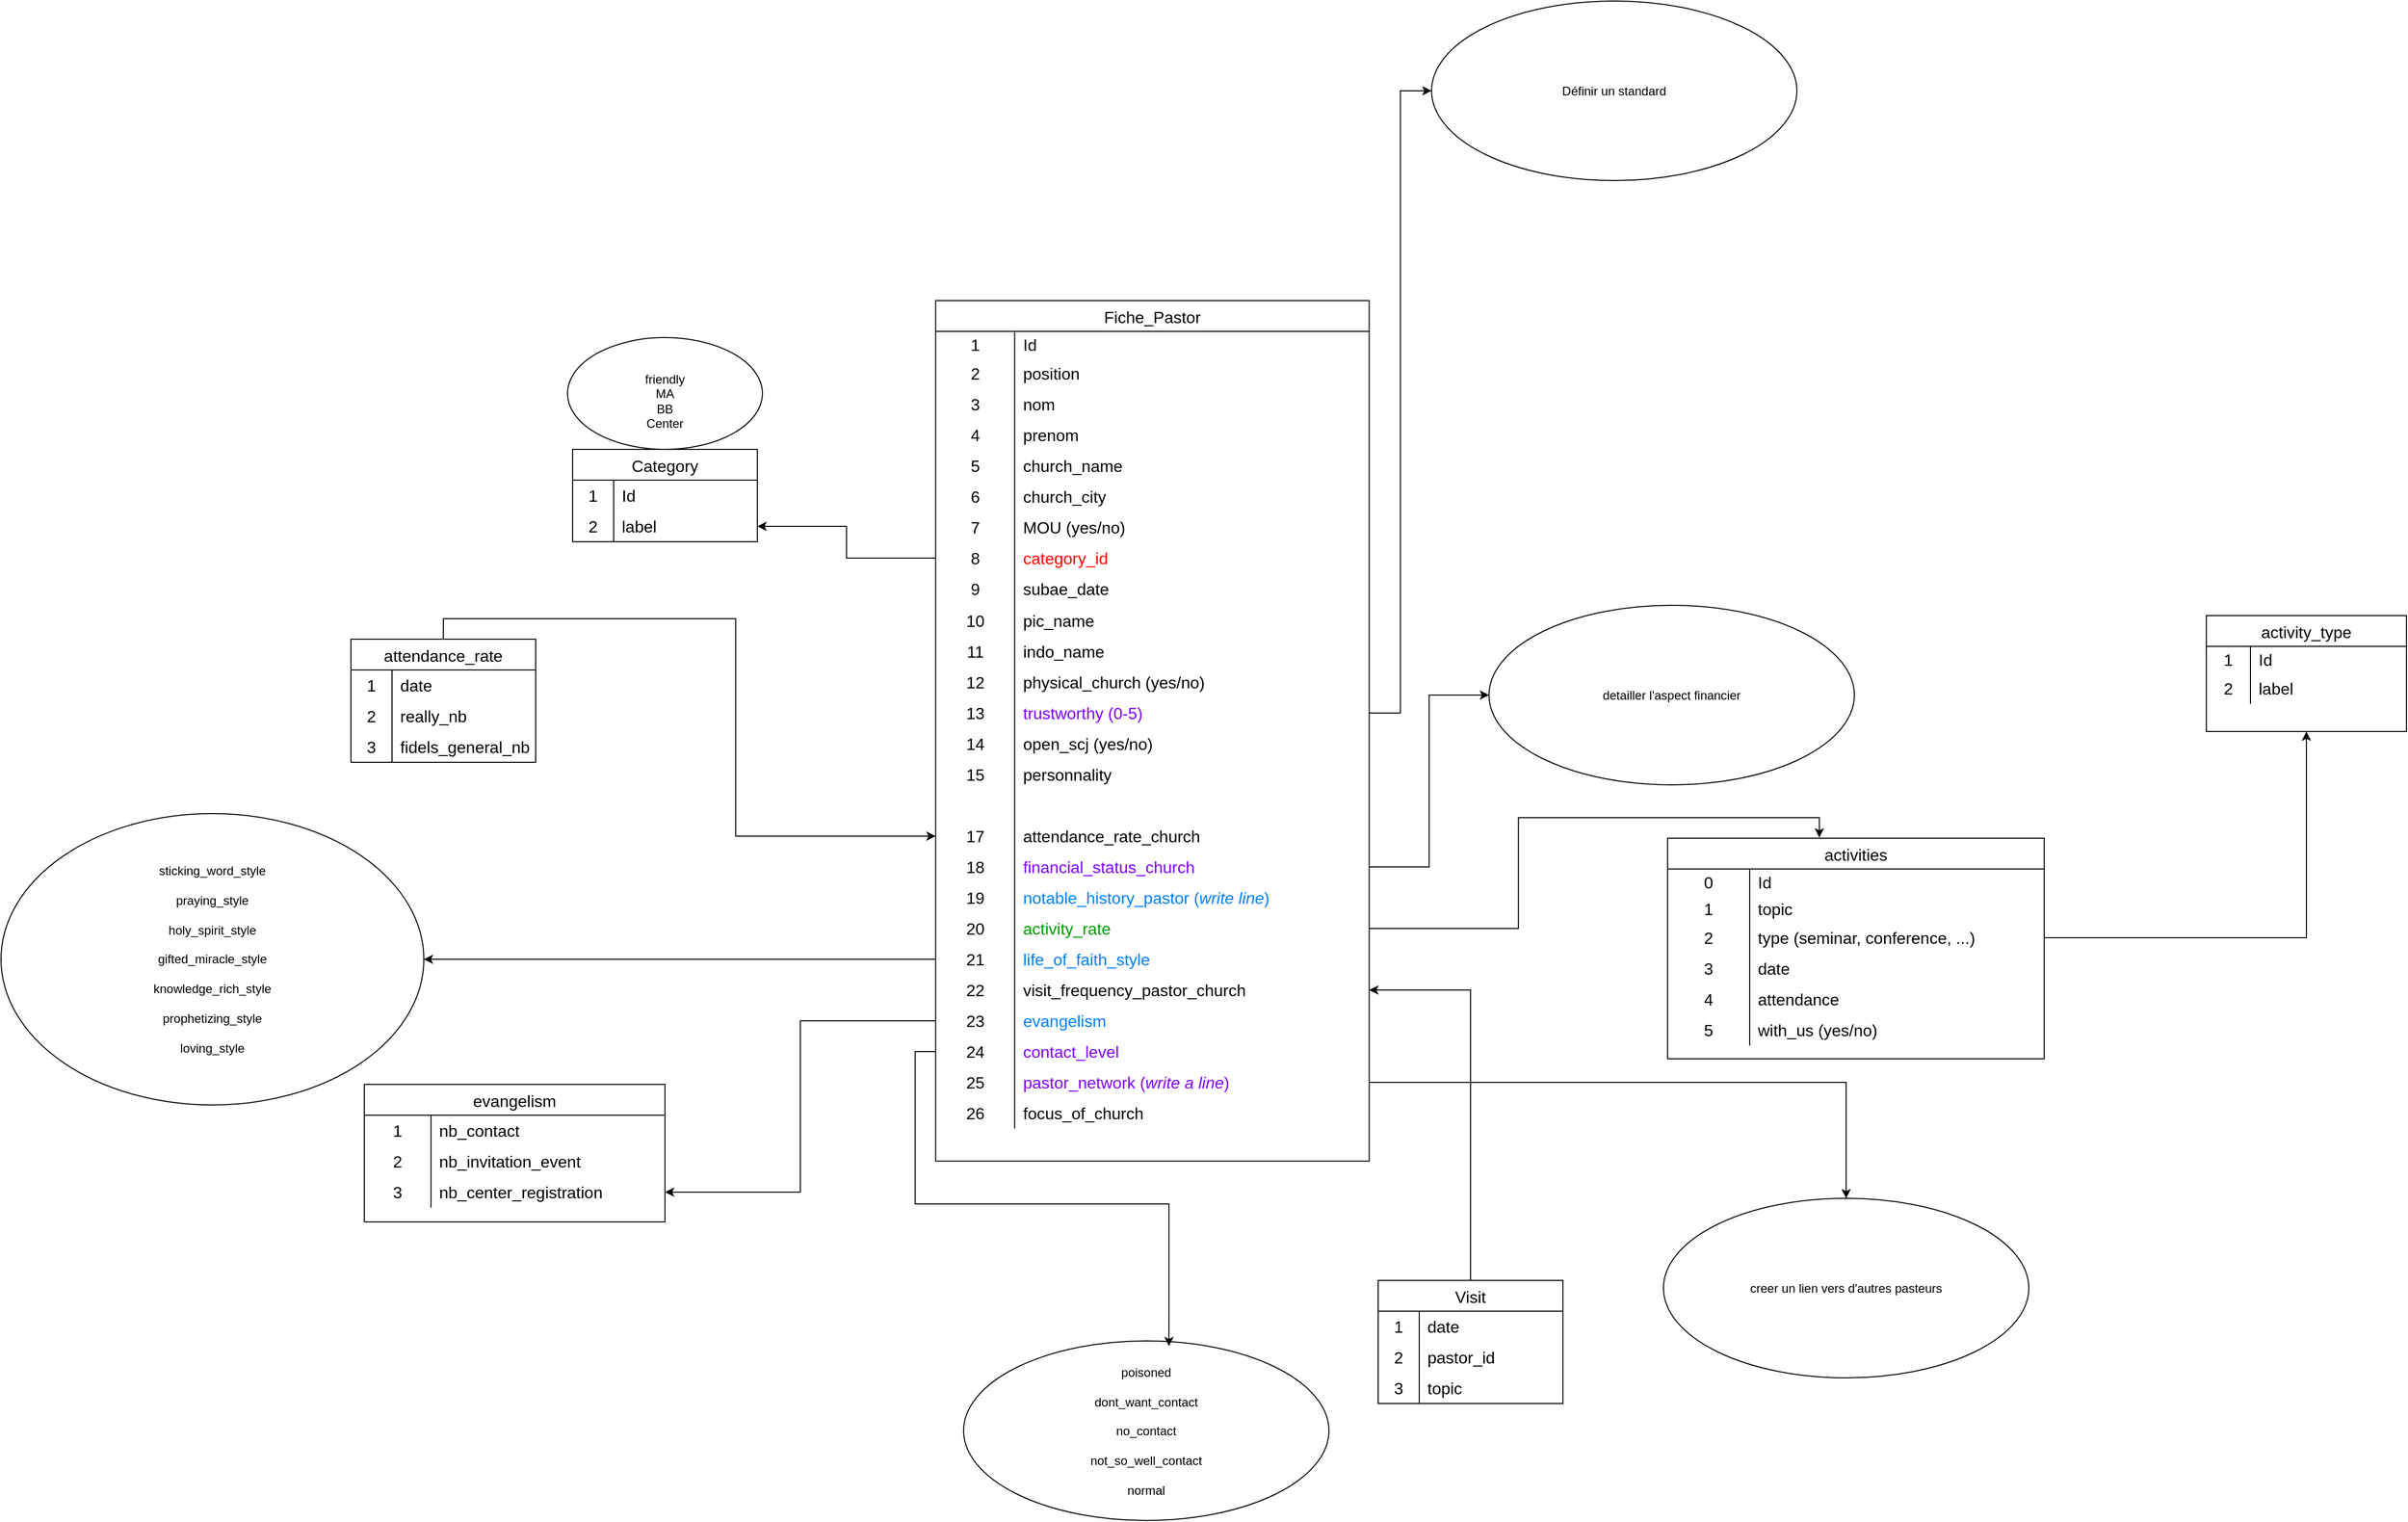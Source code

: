 <mxfile version="25.0.3">
  <diagram name="DMD Model" id="ozbyZMw5nNVKGZ8Ik_tq">
    <mxGraphModel dx="4115" dy="1429" grid="0" gridSize="10" guides="1" tooltips="1" connect="1" arrows="1" fold="1" page="0" pageScale="1" pageWidth="827" pageHeight="1169" math="0" shadow="0">
      <root>
        <mxCell id="0" />
        <mxCell id="1" parent="0" />
        <mxCell id="2mEy8Sekf_Ez2-nSpunM-1" value="Fiche_Pastor" style="shape=table;startSize=30;container=1;collapsible=0;childLayout=tableLayout;fixedRows=1;rowLines=0;fontStyle=0;strokeColor=default;fontSize=16;" parent="1" vertex="1">
          <mxGeometry x="-580.25" y="80" width="422.5" height="838.75" as="geometry" />
        </mxCell>
        <mxCell id="2mEy8Sekf_Ez2-nSpunM-2" value="" style="shape=tableRow;horizontal=0;startSize=0;swimlaneHead=0;swimlaneBody=0;top=0;left=0;bottom=0;right=0;collapsible=0;dropTarget=0;fillColor=none;points=[[0,0.5],[1,0.5]];portConstraint=eastwest;strokeColor=inherit;fontSize=16;" parent="2mEy8Sekf_Ez2-nSpunM-1" vertex="1">
          <mxGeometry y="30" width="422.5" height="26" as="geometry" />
        </mxCell>
        <mxCell id="2mEy8Sekf_Ez2-nSpunM-3" value="1" style="shape=partialRectangle;html=1;whiteSpace=wrap;connectable=0;fillColor=none;top=0;left=0;bottom=0;right=0;overflow=hidden;pointerEvents=1;strokeColor=inherit;fontSize=16;" parent="2mEy8Sekf_Ez2-nSpunM-2" vertex="1">
          <mxGeometry width="77" height="26" as="geometry">
            <mxRectangle width="77" height="26" as="alternateBounds" />
          </mxGeometry>
        </mxCell>
        <mxCell id="2mEy8Sekf_Ez2-nSpunM-4" value="Id" style="shape=partialRectangle;html=1;whiteSpace=wrap;connectable=0;fillColor=none;top=0;left=0;bottom=0;right=0;align=left;spacingLeft=6;overflow=hidden;strokeColor=inherit;fontSize=16;" parent="2mEy8Sekf_Ez2-nSpunM-2" vertex="1">
          <mxGeometry x="77" width="346" height="26" as="geometry">
            <mxRectangle width="346" height="26" as="alternateBounds" />
          </mxGeometry>
        </mxCell>
        <mxCell id="Lvor_NRBCKMXR3QHgsnZ-13" value="" style="shape=tableRow;horizontal=0;startSize=0;swimlaneHead=0;swimlaneBody=0;top=0;left=0;bottom=0;right=0;collapsible=0;dropTarget=0;fillColor=none;points=[[0,0.5],[1,0.5]];portConstraint=eastwest;strokeColor=inherit;fontSize=16;" parent="2mEy8Sekf_Ez2-nSpunM-1" vertex="1">
          <mxGeometry y="56" width="422.5" height="30" as="geometry" />
        </mxCell>
        <mxCell id="Lvor_NRBCKMXR3QHgsnZ-14" value="2" style="shape=partialRectangle;html=1;whiteSpace=wrap;connectable=0;fillColor=none;top=0;left=0;bottom=0;right=0;overflow=hidden;strokeColor=inherit;fontSize=16;" parent="Lvor_NRBCKMXR3QHgsnZ-13" vertex="1">
          <mxGeometry width="77" height="30" as="geometry">
            <mxRectangle width="77" height="30" as="alternateBounds" />
          </mxGeometry>
        </mxCell>
        <mxCell id="Lvor_NRBCKMXR3QHgsnZ-15" value="position" style="shape=partialRectangle;html=1;whiteSpace=wrap;connectable=0;fillColor=none;top=0;left=0;bottom=0;right=0;align=left;spacingLeft=6;overflow=hidden;strokeColor=inherit;fontSize=16;" parent="Lvor_NRBCKMXR3QHgsnZ-13" vertex="1">
          <mxGeometry x="77" width="346" height="30" as="geometry">
            <mxRectangle width="346" height="30" as="alternateBounds" />
          </mxGeometry>
        </mxCell>
        <mxCell id="2mEy8Sekf_Ez2-nSpunM-8" value="" style="shape=tableRow;horizontal=0;startSize=0;swimlaneHead=0;swimlaneBody=0;top=0;left=0;bottom=0;right=0;collapsible=0;dropTarget=0;fillColor=none;points=[[0,0.5],[1,0.5]];portConstraint=eastwest;strokeColor=inherit;fontSize=16;" parent="2mEy8Sekf_Ez2-nSpunM-1" vertex="1">
          <mxGeometry y="86" width="422.5" height="30" as="geometry" />
        </mxCell>
        <mxCell id="2mEy8Sekf_Ez2-nSpunM-9" value="3" style="shape=partialRectangle;html=1;whiteSpace=wrap;connectable=0;fillColor=none;top=0;left=0;bottom=0;right=0;overflow=hidden;strokeColor=inherit;fontSize=16;" parent="2mEy8Sekf_Ez2-nSpunM-8" vertex="1">
          <mxGeometry width="77" height="30" as="geometry">
            <mxRectangle width="77" height="30" as="alternateBounds" />
          </mxGeometry>
        </mxCell>
        <mxCell id="2mEy8Sekf_Ez2-nSpunM-10" value="nom" style="shape=partialRectangle;html=1;whiteSpace=wrap;connectable=0;fillColor=none;top=0;left=0;bottom=0;right=0;align=left;spacingLeft=6;overflow=hidden;strokeColor=inherit;fontSize=16;" parent="2mEy8Sekf_Ez2-nSpunM-8" vertex="1">
          <mxGeometry x="77" width="346" height="30" as="geometry">
            <mxRectangle width="346" height="30" as="alternateBounds" />
          </mxGeometry>
        </mxCell>
        <mxCell id="2mEy8Sekf_Ez2-nSpunM-71" style="shape=tableRow;horizontal=0;startSize=0;swimlaneHead=0;swimlaneBody=0;top=0;left=0;bottom=0;right=0;collapsible=0;dropTarget=0;fillColor=none;points=[[0,0.5],[1,0.5]];portConstraint=eastwest;strokeColor=inherit;fontSize=16;" parent="2mEy8Sekf_Ez2-nSpunM-1" vertex="1">
          <mxGeometry y="116" width="422.5" height="30" as="geometry" />
        </mxCell>
        <mxCell id="2mEy8Sekf_Ez2-nSpunM-72" value="4" style="shape=partialRectangle;html=1;whiteSpace=wrap;connectable=0;fillColor=none;top=0;left=0;bottom=0;right=0;overflow=hidden;strokeColor=inherit;fontSize=16;" parent="2mEy8Sekf_Ez2-nSpunM-71" vertex="1">
          <mxGeometry width="77" height="30" as="geometry">
            <mxRectangle width="77" height="30" as="alternateBounds" />
          </mxGeometry>
        </mxCell>
        <mxCell id="2mEy8Sekf_Ez2-nSpunM-73" value="prenom" style="shape=partialRectangle;html=1;whiteSpace=wrap;connectable=0;fillColor=none;top=0;left=0;bottom=0;right=0;align=left;spacingLeft=6;overflow=hidden;strokeColor=inherit;fontSize=16;" parent="2mEy8Sekf_Ez2-nSpunM-71" vertex="1">
          <mxGeometry x="77" width="346" height="30" as="geometry">
            <mxRectangle width="346" height="30" as="alternateBounds" />
          </mxGeometry>
        </mxCell>
        <mxCell id="2mEy8Sekf_Ez2-nSpunM-68" style="shape=tableRow;horizontal=0;startSize=0;swimlaneHead=0;swimlaneBody=0;top=0;left=0;bottom=0;right=0;collapsible=0;dropTarget=0;fillColor=none;points=[[0,0.5],[1,0.5]];portConstraint=eastwest;strokeColor=inherit;fontSize=16;" parent="2mEy8Sekf_Ez2-nSpunM-1" vertex="1">
          <mxGeometry y="146" width="422.5" height="30" as="geometry" />
        </mxCell>
        <mxCell id="2mEy8Sekf_Ez2-nSpunM-69" value="5" style="shape=partialRectangle;html=1;whiteSpace=wrap;connectable=0;fillColor=none;top=0;left=0;bottom=0;right=0;overflow=hidden;strokeColor=inherit;fontSize=16;" parent="2mEy8Sekf_Ez2-nSpunM-68" vertex="1">
          <mxGeometry width="77" height="30" as="geometry">
            <mxRectangle width="77" height="30" as="alternateBounds" />
          </mxGeometry>
        </mxCell>
        <mxCell id="2mEy8Sekf_Ez2-nSpunM-70" value="church_name" style="shape=partialRectangle;html=1;whiteSpace=wrap;connectable=0;fillColor=none;top=0;left=0;bottom=0;right=0;align=left;spacingLeft=6;overflow=hidden;strokeColor=inherit;fontSize=16;" parent="2mEy8Sekf_Ez2-nSpunM-68" vertex="1">
          <mxGeometry x="77" width="346" height="30" as="geometry">
            <mxRectangle width="346" height="30" as="alternateBounds" />
          </mxGeometry>
        </mxCell>
        <mxCell id="2mEy8Sekf_Ez2-nSpunM-65" style="shape=tableRow;horizontal=0;startSize=0;swimlaneHead=0;swimlaneBody=0;top=0;left=0;bottom=0;right=0;collapsible=0;dropTarget=0;fillColor=none;points=[[0,0.5],[1,0.5]];portConstraint=eastwest;strokeColor=inherit;fontSize=16;" parent="2mEy8Sekf_Ez2-nSpunM-1" vertex="1">
          <mxGeometry y="176" width="422.5" height="30" as="geometry" />
        </mxCell>
        <mxCell id="2mEy8Sekf_Ez2-nSpunM-66" value="6" style="shape=partialRectangle;html=1;whiteSpace=wrap;connectable=0;fillColor=none;top=0;left=0;bottom=0;right=0;overflow=hidden;strokeColor=inherit;fontSize=16;" parent="2mEy8Sekf_Ez2-nSpunM-65" vertex="1">
          <mxGeometry width="77" height="30" as="geometry">
            <mxRectangle width="77" height="30" as="alternateBounds" />
          </mxGeometry>
        </mxCell>
        <mxCell id="2mEy8Sekf_Ez2-nSpunM-67" value="church_city" style="shape=partialRectangle;html=1;whiteSpace=wrap;connectable=0;fillColor=none;top=0;left=0;bottom=0;right=0;align=left;spacingLeft=6;overflow=hidden;strokeColor=inherit;fontSize=16;" parent="2mEy8Sekf_Ez2-nSpunM-65" vertex="1">
          <mxGeometry x="77" width="346" height="30" as="geometry">
            <mxRectangle width="346" height="30" as="alternateBounds" />
          </mxGeometry>
        </mxCell>
        <mxCell id="2mEy8Sekf_Ez2-nSpunM-62" style="shape=tableRow;horizontal=0;startSize=0;swimlaneHead=0;swimlaneBody=0;top=0;left=0;bottom=0;right=0;collapsible=0;dropTarget=0;fillColor=none;points=[[0,0.5],[1,0.5]];portConstraint=eastwest;strokeColor=inherit;fontSize=16;" parent="2mEy8Sekf_Ez2-nSpunM-1" vertex="1">
          <mxGeometry y="206" width="422.5" height="30" as="geometry" />
        </mxCell>
        <mxCell id="2mEy8Sekf_Ez2-nSpunM-63" value="7" style="shape=partialRectangle;html=1;whiteSpace=wrap;connectable=0;fillColor=none;top=0;left=0;bottom=0;right=0;overflow=hidden;strokeColor=inherit;fontSize=16;" parent="2mEy8Sekf_Ez2-nSpunM-62" vertex="1">
          <mxGeometry width="77" height="30" as="geometry">
            <mxRectangle width="77" height="30" as="alternateBounds" />
          </mxGeometry>
        </mxCell>
        <mxCell id="2mEy8Sekf_Ez2-nSpunM-64" value="MOU (yes/no)" style="shape=partialRectangle;html=1;whiteSpace=wrap;connectable=0;fillColor=none;top=0;left=0;bottom=0;right=0;align=left;spacingLeft=6;overflow=hidden;strokeColor=inherit;fontSize=16;" parent="2mEy8Sekf_Ez2-nSpunM-62" vertex="1">
          <mxGeometry x="77" width="346" height="30" as="geometry">
            <mxRectangle width="346" height="30" as="alternateBounds" />
          </mxGeometry>
        </mxCell>
        <mxCell id="2mEy8Sekf_Ez2-nSpunM-59" style="shape=tableRow;horizontal=0;startSize=0;swimlaneHead=0;swimlaneBody=0;top=0;left=0;bottom=0;right=0;collapsible=0;dropTarget=0;fillColor=none;points=[[0,0.5],[1,0.5]];portConstraint=eastwest;strokeColor=inherit;fontSize=16;" parent="2mEy8Sekf_Ez2-nSpunM-1" vertex="1">
          <mxGeometry y="236" width="422.5" height="30" as="geometry" />
        </mxCell>
        <mxCell id="2mEy8Sekf_Ez2-nSpunM-60" value="8" style="shape=partialRectangle;html=1;whiteSpace=wrap;connectable=0;fillColor=none;top=0;left=0;bottom=0;right=0;overflow=hidden;strokeColor=inherit;fontSize=16;" parent="2mEy8Sekf_Ez2-nSpunM-59" vertex="1">
          <mxGeometry width="77" height="30" as="geometry">
            <mxRectangle width="77" height="30" as="alternateBounds" />
          </mxGeometry>
        </mxCell>
        <mxCell id="2mEy8Sekf_Ez2-nSpunM-61" value="category_id" style="shape=partialRectangle;html=1;whiteSpace=wrap;connectable=0;fillColor=none;top=0;left=0;bottom=0;right=0;align=left;spacingLeft=6;overflow=hidden;strokeColor=inherit;fontSize=16;fontColor=#FF0000;" parent="2mEy8Sekf_Ez2-nSpunM-59" vertex="1">
          <mxGeometry x="77" width="346" height="30" as="geometry">
            <mxRectangle width="346" height="30" as="alternateBounds" />
          </mxGeometry>
        </mxCell>
        <mxCell id="2mEy8Sekf_Ez2-nSpunM-56" style="shape=tableRow;horizontal=0;startSize=0;swimlaneHead=0;swimlaneBody=0;top=0;left=0;bottom=0;right=0;collapsible=0;dropTarget=0;fillColor=none;points=[[0,0.5],[1,0.5]];portConstraint=eastwest;strokeColor=inherit;fontSize=16;" parent="2mEy8Sekf_Ez2-nSpunM-1" vertex="1">
          <mxGeometry y="266" width="422.5" height="30" as="geometry" />
        </mxCell>
        <mxCell id="2mEy8Sekf_Ez2-nSpunM-57" value="9" style="shape=partialRectangle;html=1;whiteSpace=wrap;connectable=0;fillColor=none;top=0;left=0;bottom=0;right=0;overflow=hidden;strokeColor=inherit;fontSize=16;" parent="2mEy8Sekf_Ez2-nSpunM-56" vertex="1">
          <mxGeometry width="77" height="30" as="geometry">
            <mxRectangle width="77" height="30" as="alternateBounds" />
          </mxGeometry>
        </mxCell>
        <mxCell id="2mEy8Sekf_Ez2-nSpunM-58" value="subae_date" style="shape=partialRectangle;html=1;whiteSpace=wrap;connectable=0;fillColor=none;top=0;left=0;bottom=0;right=0;align=left;spacingLeft=6;overflow=hidden;strokeColor=inherit;fontSize=16;" parent="2mEy8Sekf_Ez2-nSpunM-56" vertex="1">
          <mxGeometry x="77" width="346" height="30" as="geometry">
            <mxRectangle width="346" height="30" as="alternateBounds" />
          </mxGeometry>
        </mxCell>
        <mxCell id="2mEy8Sekf_Ez2-nSpunM-53" style="shape=tableRow;horizontal=0;startSize=0;swimlaneHead=0;swimlaneBody=0;top=0;left=0;bottom=0;right=0;collapsible=0;dropTarget=0;fillColor=none;points=[[0,0.5],[1,0.5]];portConstraint=eastwest;strokeColor=inherit;fontSize=16;" parent="2mEy8Sekf_Ez2-nSpunM-1" vertex="1">
          <mxGeometry y="296" width="422.5" height="31" as="geometry" />
        </mxCell>
        <mxCell id="2mEy8Sekf_Ez2-nSpunM-54" value="10" style="shape=partialRectangle;html=1;whiteSpace=wrap;connectable=0;fillColor=none;top=0;left=0;bottom=0;right=0;overflow=hidden;strokeColor=inherit;fontSize=16;" parent="2mEy8Sekf_Ez2-nSpunM-53" vertex="1">
          <mxGeometry width="77" height="31" as="geometry">
            <mxRectangle width="77" height="31" as="alternateBounds" />
          </mxGeometry>
        </mxCell>
        <mxCell id="2mEy8Sekf_Ez2-nSpunM-55" value="pic_name" style="shape=partialRectangle;html=1;whiteSpace=wrap;connectable=0;fillColor=none;top=0;left=0;bottom=0;right=0;align=left;spacingLeft=6;overflow=hidden;strokeColor=inherit;fontSize=16;" parent="2mEy8Sekf_Ez2-nSpunM-53" vertex="1">
          <mxGeometry x="77" width="346" height="31" as="geometry">
            <mxRectangle width="346" height="31" as="alternateBounds" />
          </mxGeometry>
        </mxCell>
        <mxCell id="2mEy8Sekf_Ez2-nSpunM-50" style="shape=tableRow;horizontal=0;startSize=0;swimlaneHead=0;swimlaneBody=0;top=0;left=0;bottom=0;right=0;collapsible=0;dropTarget=0;fillColor=none;points=[[0,0.5],[1,0.5]];portConstraint=eastwest;strokeColor=inherit;fontSize=16;" parent="2mEy8Sekf_Ez2-nSpunM-1" vertex="1">
          <mxGeometry y="327" width="422.5" height="30" as="geometry" />
        </mxCell>
        <mxCell id="2mEy8Sekf_Ez2-nSpunM-51" value="11" style="shape=partialRectangle;html=1;whiteSpace=wrap;connectable=0;fillColor=none;top=0;left=0;bottom=0;right=0;overflow=hidden;strokeColor=inherit;fontSize=16;" parent="2mEy8Sekf_Ez2-nSpunM-50" vertex="1">
          <mxGeometry width="77" height="30" as="geometry">
            <mxRectangle width="77" height="30" as="alternateBounds" />
          </mxGeometry>
        </mxCell>
        <mxCell id="2mEy8Sekf_Ez2-nSpunM-52" value="indo_name" style="shape=partialRectangle;html=1;whiteSpace=wrap;connectable=0;fillColor=none;top=0;left=0;bottom=0;right=0;align=left;spacingLeft=6;overflow=hidden;strokeColor=inherit;fontSize=16;" parent="2mEy8Sekf_Ez2-nSpunM-50" vertex="1">
          <mxGeometry x="77" width="346" height="30" as="geometry">
            <mxRectangle width="346" height="30" as="alternateBounds" />
          </mxGeometry>
        </mxCell>
        <mxCell id="2mEy8Sekf_Ez2-nSpunM-47" style="shape=tableRow;horizontal=0;startSize=0;swimlaneHead=0;swimlaneBody=0;top=0;left=0;bottom=0;right=0;collapsible=0;dropTarget=0;fillColor=none;points=[[0,0.5],[1,0.5]];portConstraint=eastwest;strokeColor=inherit;fontSize=16;" parent="2mEy8Sekf_Ez2-nSpunM-1" vertex="1">
          <mxGeometry y="357" width="422.5" height="30" as="geometry" />
        </mxCell>
        <mxCell id="2mEy8Sekf_Ez2-nSpunM-48" value="12" style="shape=partialRectangle;html=1;whiteSpace=wrap;connectable=0;fillColor=none;top=0;left=0;bottom=0;right=0;overflow=hidden;strokeColor=inherit;fontSize=16;" parent="2mEy8Sekf_Ez2-nSpunM-47" vertex="1">
          <mxGeometry width="77" height="30" as="geometry">
            <mxRectangle width="77" height="30" as="alternateBounds" />
          </mxGeometry>
        </mxCell>
        <mxCell id="2mEy8Sekf_Ez2-nSpunM-49" value="physical_church (yes/no)" style="shape=partialRectangle;html=1;whiteSpace=wrap;connectable=0;fillColor=none;top=0;left=0;bottom=0;right=0;align=left;spacingLeft=6;overflow=hidden;strokeColor=inherit;fontSize=16;" parent="2mEy8Sekf_Ez2-nSpunM-47" vertex="1">
          <mxGeometry x="77" width="346" height="30" as="geometry">
            <mxRectangle width="346" height="30" as="alternateBounds" />
          </mxGeometry>
        </mxCell>
        <mxCell id="2mEy8Sekf_Ez2-nSpunM-44" style="shape=tableRow;horizontal=0;startSize=0;swimlaneHead=0;swimlaneBody=0;top=0;left=0;bottom=0;right=0;collapsible=0;dropTarget=0;fillColor=none;points=[[0,0.5],[1,0.5]];portConstraint=eastwest;strokeColor=inherit;fontSize=16;" parent="2mEy8Sekf_Ez2-nSpunM-1" vertex="1">
          <mxGeometry y="387" width="422.5" height="30" as="geometry" />
        </mxCell>
        <mxCell id="2mEy8Sekf_Ez2-nSpunM-45" value="13" style="shape=partialRectangle;html=1;whiteSpace=wrap;connectable=0;fillColor=none;top=0;left=0;bottom=0;right=0;overflow=hidden;strokeColor=inherit;fontSize=16;" parent="2mEy8Sekf_Ez2-nSpunM-44" vertex="1">
          <mxGeometry width="77" height="30" as="geometry">
            <mxRectangle width="77" height="30" as="alternateBounds" />
          </mxGeometry>
        </mxCell>
        <mxCell id="2mEy8Sekf_Ez2-nSpunM-46" value="trustworthy (0-5)" style="shape=partialRectangle;html=1;whiteSpace=wrap;connectable=0;fillColor=none;top=0;left=0;bottom=0;right=0;align=left;spacingLeft=6;overflow=hidden;strokeColor=inherit;fontSize=16;fontColor=#7F00FF;" parent="2mEy8Sekf_Ez2-nSpunM-44" vertex="1">
          <mxGeometry x="77" width="346" height="30" as="geometry">
            <mxRectangle width="346" height="30" as="alternateBounds" />
          </mxGeometry>
        </mxCell>
        <mxCell id="2mEy8Sekf_Ez2-nSpunM-41" style="shape=tableRow;horizontal=0;startSize=0;swimlaneHead=0;swimlaneBody=0;top=0;left=0;bottom=0;right=0;collapsible=0;dropTarget=0;fillColor=none;points=[[0,0.5],[1,0.5]];portConstraint=eastwest;strokeColor=inherit;fontSize=16;" parent="2mEy8Sekf_Ez2-nSpunM-1" vertex="1">
          <mxGeometry y="417" width="422.5" height="30" as="geometry" />
        </mxCell>
        <mxCell id="2mEy8Sekf_Ez2-nSpunM-42" value="14" style="shape=partialRectangle;html=1;whiteSpace=wrap;connectable=0;fillColor=none;top=0;left=0;bottom=0;right=0;overflow=hidden;strokeColor=inherit;fontSize=16;" parent="2mEy8Sekf_Ez2-nSpunM-41" vertex="1">
          <mxGeometry width="77" height="30" as="geometry">
            <mxRectangle width="77" height="30" as="alternateBounds" />
          </mxGeometry>
        </mxCell>
        <mxCell id="2mEy8Sekf_Ez2-nSpunM-43" value="open_scj (yes/no)" style="shape=partialRectangle;html=1;whiteSpace=wrap;connectable=0;fillColor=none;top=0;left=0;bottom=0;right=0;align=left;spacingLeft=6;overflow=hidden;strokeColor=inherit;fontSize=16;" parent="2mEy8Sekf_Ez2-nSpunM-41" vertex="1">
          <mxGeometry x="77" width="346" height="30" as="geometry">
            <mxRectangle width="346" height="30" as="alternateBounds" />
          </mxGeometry>
        </mxCell>
        <mxCell id="2mEy8Sekf_Ez2-nSpunM-38" style="shape=tableRow;horizontal=0;startSize=0;swimlaneHead=0;swimlaneBody=0;top=0;left=0;bottom=0;right=0;collapsible=0;dropTarget=0;fillColor=none;points=[[0,0.5],[1,0.5]];portConstraint=eastwest;strokeColor=inherit;fontSize=16;" parent="2mEy8Sekf_Ez2-nSpunM-1" vertex="1">
          <mxGeometry y="447" width="422.5" height="30" as="geometry" />
        </mxCell>
        <mxCell id="2mEy8Sekf_Ez2-nSpunM-39" value="15" style="shape=partialRectangle;html=1;whiteSpace=wrap;connectable=0;fillColor=none;top=0;left=0;bottom=0;right=0;overflow=hidden;strokeColor=inherit;fontSize=16;" parent="2mEy8Sekf_Ez2-nSpunM-38" vertex="1">
          <mxGeometry width="77" height="30" as="geometry">
            <mxRectangle width="77" height="30" as="alternateBounds" />
          </mxGeometry>
        </mxCell>
        <mxCell id="2mEy8Sekf_Ez2-nSpunM-40" value="personnality" style="shape=partialRectangle;html=1;whiteSpace=wrap;connectable=0;fillColor=none;top=0;left=0;bottom=0;right=0;align=left;spacingLeft=6;overflow=hidden;strokeColor=inherit;fontSize=16;" parent="2mEy8Sekf_Ez2-nSpunM-38" vertex="1">
          <mxGeometry x="77" width="346" height="30" as="geometry">
            <mxRectangle width="346" height="30" as="alternateBounds" />
          </mxGeometry>
        </mxCell>
        <mxCell id="2mEy8Sekf_Ez2-nSpunM-35" style="shape=tableRow;horizontal=0;startSize=0;swimlaneHead=0;swimlaneBody=0;top=0;left=0;bottom=0;right=0;collapsible=0;dropTarget=0;fillColor=none;points=[[0,0.5],[1,0.5]];portConstraint=eastwest;strokeColor=inherit;fontSize=16;" parent="2mEy8Sekf_Ez2-nSpunM-1" vertex="1">
          <mxGeometry y="477" width="422.5" height="30" as="geometry" />
        </mxCell>
        <mxCell id="2mEy8Sekf_Ez2-nSpunM-36" value="" style="shape=partialRectangle;html=1;whiteSpace=wrap;connectable=0;fillColor=none;top=0;left=0;bottom=0;right=0;overflow=hidden;strokeColor=inherit;fontSize=16;" parent="2mEy8Sekf_Ez2-nSpunM-35" vertex="1">
          <mxGeometry width="77" height="30" as="geometry">
            <mxRectangle width="77" height="30" as="alternateBounds" />
          </mxGeometry>
        </mxCell>
        <mxCell id="2mEy8Sekf_Ez2-nSpunM-37" value="" style="shape=partialRectangle;html=1;whiteSpace=wrap;connectable=0;fillColor=none;top=0;left=0;bottom=0;right=0;align=left;spacingLeft=6;overflow=hidden;strokeColor=inherit;fontSize=16;fontColor=#007FFF;" parent="2mEy8Sekf_Ez2-nSpunM-35" vertex="1">
          <mxGeometry x="77" width="346" height="30" as="geometry">
            <mxRectangle width="346" height="30" as="alternateBounds" />
          </mxGeometry>
        </mxCell>
        <mxCell id="2mEy8Sekf_Ez2-nSpunM-74" style="shape=tableRow;horizontal=0;startSize=0;swimlaneHead=0;swimlaneBody=0;top=0;left=0;bottom=0;right=0;collapsible=0;dropTarget=0;fillColor=none;points=[[0,0.5],[1,0.5]];portConstraint=eastwest;strokeColor=inherit;fontSize=16;" parent="2mEy8Sekf_Ez2-nSpunM-1" vertex="1">
          <mxGeometry y="507" width="422.5" height="30" as="geometry" />
        </mxCell>
        <mxCell id="2mEy8Sekf_Ez2-nSpunM-75" value="17" style="shape=partialRectangle;html=1;whiteSpace=wrap;connectable=0;fillColor=none;top=0;left=0;bottom=0;right=0;overflow=hidden;strokeColor=inherit;fontSize=16;" parent="2mEy8Sekf_Ez2-nSpunM-74" vertex="1">
          <mxGeometry width="77" height="30" as="geometry">
            <mxRectangle width="77" height="30" as="alternateBounds" />
          </mxGeometry>
        </mxCell>
        <mxCell id="2mEy8Sekf_Ez2-nSpunM-76" value="&lt;font&gt;attendance_rate_church&lt;/font&gt;" style="shape=partialRectangle;html=1;whiteSpace=wrap;connectable=0;fillColor=none;top=0;left=0;bottom=0;right=0;align=left;spacingLeft=6;overflow=hidden;strokeColor=inherit;fontSize=16;fontColor=#000000;" parent="2mEy8Sekf_Ez2-nSpunM-74" vertex="1">
          <mxGeometry x="77" width="346" height="30" as="geometry">
            <mxRectangle width="346" height="30" as="alternateBounds" />
          </mxGeometry>
        </mxCell>
        <mxCell id="2mEy8Sekf_Ez2-nSpunM-77" style="shape=tableRow;horizontal=0;startSize=0;swimlaneHead=0;swimlaneBody=0;top=0;left=0;bottom=0;right=0;collapsible=0;dropTarget=0;fillColor=none;points=[[0,0.5],[1,0.5]];portConstraint=eastwest;strokeColor=inherit;fontSize=16;" parent="2mEy8Sekf_Ez2-nSpunM-1" vertex="1">
          <mxGeometry y="537" width="422.5" height="30" as="geometry" />
        </mxCell>
        <mxCell id="2mEy8Sekf_Ez2-nSpunM-78" value="18" style="shape=partialRectangle;html=1;whiteSpace=wrap;connectable=0;fillColor=none;top=0;left=0;bottom=0;right=0;overflow=hidden;strokeColor=inherit;fontSize=16;" parent="2mEy8Sekf_Ez2-nSpunM-77" vertex="1">
          <mxGeometry width="77" height="30" as="geometry">
            <mxRectangle width="77" height="30" as="alternateBounds" />
          </mxGeometry>
        </mxCell>
        <mxCell id="2mEy8Sekf_Ez2-nSpunM-79" value="&lt;font&gt;financial_status_church&lt;/font&gt;" style="shape=partialRectangle;html=1;whiteSpace=wrap;connectable=0;fillColor=none;top=0;left=0;bottom=0;right=0;align=left;spacingLeft=6;overflow=hidden;strokeColor=inherit;fontSize=16;fontColor=#7F00FF;" parent="2mEy8Sekf_Ez2-nSpunM-77" vertex="1">
          <mxGeometry x="77" width="346" height="30" as="geometry">
            <mxRectangle width="346" height="30" as="alternateBounds" />
          </mxGeometry>
        </mxCell>
        <mxCell id="2mEy8Sekf_Ez2-nSpunM-80" style="shape=tableRow;horizontal=0;startSize=0;swimlaneHead=0;swimlaneBody=0;top=0;left=0;bottom=0;right=0;collapsible=0;dropTarget=0;fillColor=none;points=[[0,0.5],[1,0.5]];portConstraint=eastwest;strokeColor=inherit;fontSize=16;" parent="2mEy8Sekf_Ez2-nSpunM-1" vertex="1">
          <mxGeometry y="567" width="422.5" height="30" as="geometry" />
        </mxCell>
        <mxCell id="2mEy8Sekf_Ez2-nSpunM-81" value="19" style="shape=partialRectangle;html=1;whiteSpace=wrap;connectable=0;fillColor=none;top=0;left=0;bottom=0;right=0;overflow=hidden;strokeColor=inherit;fontSize=16;" parent="2mEy8Sekf_Ez2-nSpunM-80" vertex="1">
          <mxGeometry width="77" height="30" as="geometry">
            <mxRectangle width="77" height="30" as="alternateBounds" />
          </mxGeometry>
        </mxCell>
        <mxCell id="2mEy8Sekf_Ez2-nSpunM-82" value="notable_history_pastor (&lt;i&gt;write line&lt;/i&gt;)" style="shape=partialRectangle;html=1;whiteSpace=wrap;connectable=0;fillColor=none;top=0;left=0;bottom=0;right=0;align=left;spacingLeft=6;overflow=hidden;strokeColor=inherit;fontSize=16;fontColor=#007FFF;" parent="2mEy8Sekf_Ez2-nSpunM-80" vertex="1">
          <mxGeometry x="77" width="346" height="30" as="geometry">
            <mxRectangle width="346" height="30" as="alternateBounds" />
          </mxGeometry>
        </mxCell>
        <mxCell id="2mEy8Sekf_Ez2-nSpunM-83" style="shape=tableRow;horizontal=0;startSize=0;swimlaneHead=0;swimlaneBody=0;top=0;left=0;bottom=0;right=0;collapsible=0;dropTarget=0;fillColor=none;points=[[0,0.5],[1,0.5]];portConstraint=eastwest;strokeColor=inherit;fontSize=16;" parent="2mEy8Sekf_Ez2-nSpunM-1" vertex="1">
          <mxGeometry y="597" width="422.5" height="30" as="geometry" />
        </mxCell>
        <mxCell id="2mEy8Sekf_Ez2-nSpunM-84" value="20" style="shape=partialRectangle;html=1;whiteSpace=wrap;connectable=0;fillColor=none;top=0;left=0;bottom=0;right=0;overflow=hidden;strokeColor=inherit;fontSize=16;" parent="2mEy8Sekf_Ez2-nSpunM-83" vertex="1">
          <mxGeometry width="77" height="30" as="geometry">
            <mxRectangle width="77" height="30" as="alternateBounds" />
          </mxGeometry>
        </mxCell>
        <mxCell id="2mEy8Sekf_Ez2-nSpunM-85" value="activity_rate" style="shape=partialRectangle;html=1;whiteSpace=wrap;connectable=0;fillColor=none;top=0;left=0;bottom=0;right=0;align=left;spacingLeft=6;overflow=hidden;strokeColor=inherit;fontSize=16;fontColor=#009900;" parent="2mEy8Sekf_Ez2-nSpunM-83" vertex="1">
          <mxGeometry x="77" width="346" height="30" as="geometry">
            <mxRectangle width="346" height="30" as="alternateBounds" />
          </mxGeometry>
        </mxCell>
        <mxCell id="Lvor_NRBCKMXR3QHgsnZ-1" style="shape=tableRow;horizontal=0;startSize=0;swimlaneHead=0;swimlaneBody=0;top=0;left=0;bottom=0;right=0;collapsible=0;dropTarget=0;fillColor=none;points=[[0,0.5],[1,0.5]];portConstraint=eastwest;strokeColor=inherit;fontSize=16;" parent="2mEy8Sekf_Ez2-nSpunM-1" vertex="1">
          <mxGeometry y="627" width="422.5" height="30" as="geometry" />
        </mxCell>
        <mxCell id="Lvor_NRBCKMXR3QHgsnZ-2" value="21" style="shape=partialRectangle;html=1;whiteSpace=wrap;connectable=0;fillColor=none;top=0;left=0;bottom=0;right=0;overflow=hidden;strokeColor=inherit;fontSize=16;" parent="Lvor_NRBCKMXR3QHgsnZ-1" vertex="1">
          <mxGeometry width="77" height="30" as="geometry">
            <mxRectangle width="77" height="30" as="alternateBounds" />
          </mxGeometry>
        </mxCell>
        <mxCell id="Lvor_NRBCKMXR3QHgsnZ-3" value="life_of_faith_style" style="shape=partialRectangle;html=1;whiteSpace=wrap;connectable=0;fillColor=none;top=0;left=0;bottom=0;right=0;align=left;spacingLeft=6;overflow=hidden;strokeColor=inherit;fontSize=16;fontColor=#007FFF;" parent="Lvor_NRBCKMXR3QHgsnZ-1" vertex="1">
          <mxGeometry x="77" width="346" height="30" as="geometry">
            <mxRectangle width="346" height="30" as="alternateBounds" />
          </mxGeometry>
        </mxCell>
        <mxCell id="Lvor_NRBCKMXR3QHgsnZ-4" style="shape=tableRow;horizontal=0;startSize=0;swimlaneHead=0;swimlaneBody=0;top=0;left=0;bottom=0;right=0;collapsible=0;dropTarget=0;fillColor=none;points=[[0,0.5],[1,0.5]];portConstraint=eastwest;strokeColor=inherit;fontSize=16;" parent="2mEy8Sekf_Ez2-nSpunM-1" vertex="1">
          <mxGeometry y="657" width="422.5" height="30" as="geometry" />
        </mxCell>
        <mxCell id="Lvor_NRBCKMXR3QHgsnZ-5" value="22" style="shape=partialRectangle;html=1;whiteSpace=wrap;connectable=0;fillColor=none;top=0;left=0;bottom=0;right=0;overflow=hidden;strokeColor=inherit;fontSize=16;" parent="Lvor_NRBCKMXR3QHgsnZ-4" vertex="1">
          <mxGeometry width="77" height="30" as="geometry">
            <mxRectangle width="77" height="30" as="alternateBounds" />
          </mxGeometry>
        </mxCell>
        <mxCell id="Lvor_NRBCKMXR3QHgsnZ-6" value="visit_frequency_pastor_church" style="shape=partialRectangle;html=1;whiteSpace=wrap;connectable=0;fillColor=none;top=0;left=0;bottom=0;right=0;align=left;spacingLeft=6;overflow=hidden;strokeColor=inherit;fontSize=16;fontColor=#000000;" parent="Lvor_NRBCKMXR3QHgsnZ-4" vertex="1">
          <mxGeometry x="77" width="346" height="30" as="geometry">
            <mxRectangle width="346" height="30" as="alternateBounds" />
          </mxGeometry>
        </mxCell>
        <mxCell id="Lvor_NRBCKMXR3QHgsnZ-10" style="shape=tableRow;horizontal=0;startSize=0;swimlaneHead=0;swimlaneBody=0;top=0;left=0;bottom=0;right=0;collapsible=0;dropTarget=0;fillColor=none;points=[[0,0.5],[1,0.5]];portConstraint=eastwest;strokeColor=inherit;fontSize=16;" parent="2mEy8Sekf_Ez2-nSpunM-1" vertex="1">
          <mxGeometry y="687" width="422.5" height="30" as="geometry" />
        </mxCell>
        <mxCell id="Lvor_NRBCKMXR3QHgsnZ-11" value="23" style="shape=partialRectangle;html=1;whiteSpace=wrap;connectable=0;fillColor=none;top=0;left=0;bottom=0;right=0;overflow=hidden;strokeColor=inherit;fontSize=16;" parent="Lvor_NRBCKMXR3QHgsnZ-10" vertex="1">
          <mxGeometry width="77" height="30" as="geometry">
            <mxRectangle width="77" height="30" as="alternateBounds" />
          </mxGeometry>
        </mxCell>
        <mxCell id="Lvor_NRBCKMXR3QHgsnZ-12" value="evangelism" style="shape=partialRectangle;html=1;whiteSpace=wrap;connectable=0;fillColor=none;top=0;left=0;bottom=0;right=0;align=left;spacingLeft=6;overflow=hidden;strokeColor=inherit;fontSize=16;fontColor=#007FFF;" parent="Lvor_NRBCKMXR3QHgsnZ-10" vertex="1">
          <mxGeometry x="77" width="346" height="30" as="geometry">
            <mxRectangle width="346" height="30" as="alternateBounds" />
          </mxGeometry>
        </mxCell>
        <mxCell id="4Pdnm_EvncSbIn45yQcl-3" style="shape=tableRow;horizontal=0;startSize=0;swimlaneHead=0;swimlaneBody=0;top=0;left=0;bottom=0;right=0;collapsible=0;dropTarget=0;fillColor=none;points=[[0,0.5],[1,0.5]];portConstraint=eastwest;strokeColor=inherit;fontSize=16;" vertex="1" parent="2mEy8Sekf_Ez2-nSpunM-1">
          <mxGeometry y="717" width="422.5" height="30" as="geometry" />
        </mxCell>
        <mxCell id="4Pdnm_EvncSbIn45yQcl-4" value="24" style="shape=partialRectangle;html=1;whiteSpace=wrap;connectable=0;fillColor=none;top=0;left=0;bottom=0;right=0;overflow=hidden;strokeColor=inherit;fontSize=16;" vertex="1" parent="4Pdnm_EvncSbIn45yQcl-3">
          <mxGeometry width="77" height="30" as="geometry">
            <mxRectangle width="77" height="30" as="alternateBounds" />
          </mxGeometry>
        </mxCell>
        <mxCell id="4Pdnm_EvncSbIn45yQcl-5" value="contact_level" style="shape=partialRectangle;html=1;whiteSpace=wrap;connectable=0;fillColor=none;top=0;left=0;bottom=0;right=0;align=left;spacingLeft=6;overflow=hidden;strokeColor=inherit;fontSize=16;fontColor=#7F00FF;" vertex="1" parent="4Pdnm_EvncSbIn45yQcl-3">
          <mxGeometry x="77" width="346" height="30" as="geometry">
            <mxRectangle width="346" height="30" as="alternateBounds" />
          </mxGeometry>
        </mxCell>
        <mxCell id="4Pdnm_EvncSbIn45yQcl-12" style="shape=tableRow;horizontal=0;startSize=0;swimlaneHead=0;swimlaneBody=0;top=0;left=0;bottom=0;right=0;collapsible=0;dropTarget=0;fillColor=none;points=[[0,0.5],[1,0.5]];portConstraint=eastwest;strokeColor=inherit;fontSize=16;" vertex="1" parent="2mEy8Sekf_Ez2-nSpunM-1">
          <mxGeometry y="747" width="422.5" height="30" as="geometry" />
        </mxCell>
        <mxCell id="4Pdnm_EvncSbIn45yQcl-13" value="25" style="shape=partialRectangle;html=1;whiteSpace=wrap;connectable=0;fillColor=none;top=0;left=0;bottom=0;right=0;overflow=hidden;strokeColor=inherit;fontSize=16;" vertex="1" parent="4Pdnm_EvncSbIn45yQcl-12">
          <mxGeometry width="77" height="30" as="geometry">
            <mxRectangle width="77" height="30" as="alternateBounds" />
          </mxGeometry>
        </mxCell>
        <mxCell id="4Pdnm_EvncSbIn45yQcl-14" value="pastor_network (&lt;i&gt;write a line&lt;/i&gt;)" style="shape=partialRectangle;html=1;whiteSpace=wrap;connectable=0;fillColor=none;top=0;left=0;bottom=0;right=0;align=left;spacingLeft=6;overflow=hidden;strokeColor=inherit;fontSize=16;fontColor=#7F00FF;" vertex="1" parent="4Pdnm_EvncSbIn45yQcl-12">
          <mxGeometry x="77" width="346" height="30" as="geometry">
            <mxRectangle width="346" height="30" as="alternateBounds" />
          </mxGeometry>
        </mxCell>
        <mxCell id="4Pdnm_EvncSbIn45yQcl-30" style="shape=tableRow;horizontal=0;startSize=0;swimlaneHead=0;swimlaneBody=0;top=0;left=0;bottom=0;right=0;collapsible=0;dropTarget=0;fillColor=none;points=[[0,0.5],[1,0.5]];portConstraint=eastwest;strokeColor=inherit;fontSize=16;fontColor=#000000;" vertex="1" parent="2mEy8Sekf_Ez2-nSpunM-1">
          <mxGeometry y="777" width="422.5" height="30" as="geometry" />
        </mxCell>
        <mxCell id="4Pdnm_EvncSbIn45yQcl-31" value="26" style="shape=partialRectangle;html=1;whiteSpace=wrap;connectable=0;fillColor=none;top=0;left=0;bottom=0;right=0;overflow=hidden;strokeColor=inherit;fontSize=16;" vertex="1" parent="4Pdnm_EvncSbIn45yQcl-30">
          <mxGeometry width="77" height="30" as="geometry">
            <mxRectangle width="77" height="30" as="alternateBounds" />
          </mxGeometry>
        </mxCell>
        <mxCell id="4Pdnm_EvncSbIn45yQcl-32" value="focus_of_church" style="shape=partialRectangle;html=1;whiteSpace=wrap;connectable=0;fillColor=none;top=0;left=0;bottom=0;right=0;align=left;spacingLeft=6;overflow=hidden;strokeColor=inherit;fontSize=16;fontColor=#000000;" vertex="1" parent="4Pdnm_EvncSbIn45yQcl-30">
          <mxGeometry x="77" width="346" height="30" as="geometry">
            <mxRectangle width="346" height="30" as="alternateBounds" />
          </mxGeometry>
        </mxCell>
        <mxCell id="Lvor_NRBCKMXR3QHgsnZ-22" value="activities" style="shape=table;startSize=30;container=1;collapsible=0;childLayout=tableLayout;fixedRows=1;rowLines=0;fontStyle=0;strokeColor=default;fontSize=16;" parent="1" vertex="1">
          <mxGeometry x="133" y="604" width="367" height="215" as="geometry" />
        </mxCell>
        <mxCell id="Lvor_NRBCKMXR3QHgsnZ-45" style="shape=tableRow;horizontal=0;startSize=0;swimlaneHead=0;swimlaneBody=0;top=0;left=0;bottom=0;right=0;collapsible=0;dropTarget=0;fillColor=none;points=[[0,0.5],[1,0.5]];portConstraint=eastwest;strokeColor=inherit;fontSize=16;" parent="Lvor_NRBCKMXR3QHgsnZ-22" vertex="1">
          <mxGeometry y="30" width="367" height="26" as="geometry" />
        </mxCell>
        <mxCell id="Lvor_NRBCKMXR3QHgsnZ-46" value="0" style="shape=partialRectangle;html=1;whiteSpace=wrap;connectable=0;fillColor=none;top=0;left=0;bottom=0;right=0;overflow=hidden;pointerEvents=1;strokeColor=inherit;fontSize=16;" parent="Lvor_NRBCKMXR3QHgsnZ-45" vertex="1">
          <mxGeometry width="80" height="26" as="geometry">
            <mxRectangle width="80" height="26" as="alternateBounds" />
          </mxGeometry>
        </mxCell>
        <mxCell id="Lvor_NRBCKMXR3QHgsnZ-47" value="Id" style="shape=partialRectangle;html=1;whiteSpace=wrap;connectable=0;fillColor=none;top=0;left=0;bottom=0;right=0;align=left;spacingLeft=6;overflow=hidden;strokeColor=inherit;fontSize=16;" parent="Lvor_NRBCKMXR3QHgsnZ-45" vertex="1">
          <mxGeometry x="80" width="287" height="26" as="geometry">
            <mxRectangle width="287" height="26" as="alternateBounds" />
          </mxGeometry>
        </mxCell>
        <mxCell id="Lvor_NRBCKMXR3QHgsnZ-23" value="" style="shape=tableRow;horizontal=0;startSize=0;swimlaneHead=0;swimlaneBody=0;top=0;left=0;bottom=0;right=0;collapsible=0;dropTarget=0;fillColor=none;points=[[0,0.5],[1,0.5]];portConstraint=eastwest;strokeColor=inherit;fontSize=16;" parent="Lvor_NRBCKMXR3QHgsnZ-22" vertex="1">
          <mxGeometry y="56" width="367" height="26" as="geometry" />
        </mxCell>
        <mxCell id="Lvor_NRBCKMXR3QHgsnZ-24" value="1" style="shape=partialRectangle;html=1;whiteSpace=wrap;connectable=0;fillColor=none;top=0;left=0;bottom=0;right=0;overflow=hidden;pointerEvents=1;strokeColor=inherit;fontSize=16;" parent="Lvor_NRBCKMXR3QHgsnZ-23" vertex="1">
          <mxGeometry width="80" height="26" as="geometry">
            <mxRectangle width="80" height="26" as="alternateBounds" />
          </mxGeometry>
        </mxCell>
        <mxCell id="Lvor_NRBCKMXR3QHgsnZ-25" value="topic" style="shape=partialRectangle;html=1;whiteSpace=wrap;connectable=0;fillColor=none;top=0;left=0;bottom=0;right=0;align=left;spacingLeft=6;overflow=hidden;strokeColor=inherit;fontSize=16;" parent="Lvor_NRBCKMXR3QHgsnZ-23" vertex="1">
          <mxGeometry x="80" width="287" height="26" as="geometry">
            <mxRectangle width="287" height="26" as="alternateBounds" />
          </mxGeometry>
        </mxCell>
        <mxCell id="Lvor_NRBCKMXR3QHgsnZ-26" value="" style="shape=tableRow;horizontal=0;startSize=0;swimlaneHead=0;swimlaneBody=0;top=0;left=0;bottom=0;right=0;collapsible=0;dropTarget=0;fillColor=none;points=[[0,0.5],[1,0.5]];portConstraint=eastwest;strokeColor=inherit;fontSize=16;" parent="Lvor_NRBCKMXR3QHgsnZ-22" vertex="1">
          <mxGeometry y="82" width="367" height="30" as="geometry" />
        </mxCell>
        <mxCell id="Lvor_NRBCKMXR3QHgsnZ-27" value="2" style="shape=partialRectangle;html=1;whiteSpace=wrap;connectable=0;fillColor=none;top=0;left=0;bottom=0;right=0;overflow=hidden;strokeColor=inherit;fontSize=16;" parent="Lvor_NRBCKMXR3QHgsnZ-26" vertex="1">
          <mxGeometry width="80" height="30" as="geometry">
            <mxRectangle width="80" height="30" as="alternateBounds" />
          </mxGeometry>
        </mxCell>
        <mxCell id="Lvor_NRBCKMXR3QHgsnZ-28" value="type (seminar, conference, ...)" style="shape=partialRectangle;html=1;whiteSpace=wrap;connectable=0;fillColor=none;top=0;left=0;bottom=0;right=0;align=left;spacingLeft=6;overflow=hidden;strokeColor=inherit;fontSize=16;" parent="Lvor_NRBCKMXR3QHgsnZ-26" vertex="1">
          <mxGeometry x="80" width="287" height="30" as="geometry">
            <mxRectangle width="287" height="30" as="alternateBounds" />
          </mxGeometry>
        </mxCell>
        <mxCell id="Lvor_NRBCKMXR3QHgsnZ-29" value="" style="shape=tableRow;horizontal=0;startSize=0;swimlaneHead=0;swimlaneBody=0;top=0;left=0;bottom=0;right=0;collapsible=0;dropTarget=0;fillColor=none;points=[[0,0.5],[1,0.5]];portConstraint=eastwest;strokeColor=inherit;fontSize=16;" parent="Lvor_NRBCKMXR3QHgsnZ-22" vertex="1">
          <mxGeometry y="112" width="367" height="30" as="geometry" />
        </mxCell>
        <mxCell id="Lvor_NRBCKMXR3QHgsnZ-30" value="3" style="shape=partialRectangle;html=1;whiteSpace=wrap;connectable=0;fillColor=none;top=0;left=0;bottom=0;right=0;overflow=hidden;strokeColor=inherit;fontSize=16;" parent="Lvor_NRBCKMXR3QHgsnZ-29" vertex="1">
          <mxGeometry width="80" height="30" as="geometry">
            <mxRectangle width="80" height="30" as="alternateBounds" />
          </mxGeometry>
        </mxCell>
        <mxCell id="Lvor_NRBCKMXR3QHgsnZ-31" value="date" style="shape=partialRectangle;html=1;whiteSpace=wrap;connectable=0;fillColor=none;top=0;left=0;bottom=0;right=0;align=left;spacingLeft=6;overflow=hidden;strokeColor=inherit;fontSize=16;" parent="Lvor_NRBCKMXR3QHgsnZ-29" vertex="1">
          <mxGeometry x="80" width="287" height="30" as="geometry">
            <mxRectangle width="287" height="30" as="alternateBounds" />
          </mxGeometry>
        </mxCell>
        <mxCell id="Lvor_NRBCKMXR3QHgsnZ-42" style="shape=tableRow;horizontal=0;startSize=0;swimlaneHead=0;swimlaneBody=0;top=0;left=0;bottom=0;right=0;collapsible=0;dropTarget=0;fillColor=none;points=[[0,0.5],[1,0.5]];portConstraint=eastwest;strokeColor=inherit;fontSize=16;" parent="Lvor_NRBCKMXR3QHgsnZ-22" vertex="1">
          <mxGeometry y="142" width="367" height="30" as="geometry" />
        </mxCell>
        <mxCell id="Lvor_NRBCKMXR3QHgsnZ-43" value="4" style="shape=partialRectangle;html=1;whiteSpace=wrap;connectable=0;fillColor=none;top=0;left=0;bottom=0;right=0;overflow=hidden;strokeColor=inherit;fontSize=16;" parent="Lvor_NRBCKMXR3QHgsnZ-42" vertex="1">
          <mxGeometry width="80" height="30" as="geometry">
            <mxRectangle width="80" height="30" as="alternateBounds" />
          </mxGeometry>
        </mxCell>
        <mxCell id="Lvor_NRBCKMXR3QHgsnZ-44" value="attendance" style="shape=partialRectangle;html=1;whiteSpace=wrap;connectable=0;fillColor=none;top=0;left=0;bottom=0;right=0;align=left;spacingLeft=6;overflow=hidden;strokeColor=inherit;fontSize=16;" parent="Lvor_NRBCKMXR3QHgsnZ-42" vertex="1">
          <mxGeometry x="80" width="287" height="30" as="geometry">
            <mxRectangle width="287" height="30" as="alternateBounds" />
          </mxGeometry>
        </mxCell>
        <mxCell id="Lvor_NRBCKMXR3QHgsnZ-50" style="shape=tableRow;horizontal=0;startSize=0;swimlaneHead=0;swimlaneBody=0;top=0;left=0;bottom=0;right=0;collapsible=0;dropTarget=0;fillColor=none;points=[[0,0.5],[1,0.5]];portConstraint=eastwest;strokeColor=inherit;fontSize=16;" parent="Lvor_NRBCKMXR3QHgsnZ-22" vertex="1">
          <mxGeometry y="172" width="367" height="30" as="geometry" />
        </mxCell>
        <mxCell id="Lvor_NRBCKMXR3QHgsnZ-51" value="5" style="shape=partialRectangle;html=1;whiteSpace=wrap;connectable=0;fillColor=none;top=0;left=0;bottom=0;right=0;overflow=hidden;strokeColor=inherit;fontSize=16;" parent="Lvor_NRBCKMXR3QHgsnZ-50" vertex="1">
          <mxGeometry width="80" height="30" as="geometry">
            <mxRectangle width="80" height="30" as="alternateBounds" />
          </mxGeometry>
        </mxCell>
        <mxCell id="Lvor_NRBCKMXR3QHgsnZ-52" value="with_us (yes/no)" style="shape=partialRectangle;html=1;whiteSpace=wrap;connectable=0;fillColor=none;top=0;left=0;bottom=0;right=0;align=left;spacingLeft=6;overflow=hidden;strokeColor=inherit;fontSize=16;" parent="Lvor_NRBCKMXR3QHgsnZ-50" vertex="1">
          <mxGeometry x="80" width="287" height="30" as="geometry">
            <mxRectangle width="287" height="30" as="alternateBounds" />
          </mxGeometry>
        </mxCell>
        <mxCell id="Lvor_NRBCKMXR3QHgsnZ-32" value="activity_type" style="shape=table;startSize=30;container=1;collapsible=0;childLayout=tableLayout;fixedRows=1;rowLines=0;fontStyle=0;strokeColor=default;fontSize=16;" parent="1" vertex="1">
          <mxGeometry x="658" y="387" width="195" height="113" as="geometry" />
        </mxCell>
        <mxCell id="Lvor_NRBCKMXR3QHgsnZ-33" value="" style="shape=tableRow;horizontal=0;startSize=0;swimlaneHead=0;swimlaneBody=0;top=0;left=0;bottom=0;right=0;collapsible=0;dropTarget=0;fillColor=none;points=[[0,0.5],[1,0.5]];portConstraint=eastwest;strokeColor=inherit;fontSize=16;" parent="Lvor_NRBCKMXR3QHgsnZ-32" vertex="1">
          <mxGeometry y="30" width="195" height="26" as="geometry" />
        </mxCell>
        <mxCell id="Lvor_NRBCKMXR3QHgsnZ-34" value="1" style="shape=partialRectangle;html=1;whiteSpace=wrap;connectable=0;fillColor=none;top=0;left=0;bottom=0;right=0;overflow=hidden;pointerEvents=1;strokeColor=inherit;fontSize=16;" parent="Lvor_NRBCKMXR3QHgsnZ-33" vertex="1">
          <mxGeometry width="43" height="26" as="geometry">
            <mxRectangle width="43" height="26" as="alternateBounds" />
          </mxGeometry>
        </mxCell>
        <mxCell id="Lvor_NRBCKMXR3QHgsnZ-35" value="Id" style="shape=partialRectangle;html=1;whiteSpace=wrap;connectable=0;fillColor=none;top=0;left=0;bottom=0;right=0;align=left;spacingLeft=6;overflow=hidden;strokeColor=inherit;fontSize=16;" parent="Lvor_NRBCKMXR3QHgsnZ-33" vertex="1">
          <mxGeometry x="43" width="152" height="26" as="geometry">
            <mxRectangle width="152" height="26" as="alternateBounds" />
          </mxGeometry>
        </mxCell>
        <mxCell id="Lvor_NRBCKMXR3QHgsnZ-36" value="" style="shape=tableRow;horizontal=0;startSize=0;swimlaneHead=0;swimlaneBody=0;top=0;left=0;bottom=0;right=0;collapsible=0;dropTarget=0;fillColor=none;points=[[0,0.5],[1,0.5]];portConstraint=eastwest;strokeColor=inherit;fontSize=16;" parent="Lvor_NRBCKMXR3QHgsnZ-32" vertex="1">
          <mxGeometry y="56" width="195" height="30" as="geometry" />
        </mxCell>
        <mxCell id="Lvor_NRBCKMXR3QHgsnZ-37" value="2" style="shape=partialRectangle;html=1;whiteSpace=wrap;connectable=0;fillColor=none;top=0;left=0;bottom=0;right=0;overflow=hidden;strokeColor=inherit;fontSize=16;" parent="Lvor_NRBCKMXR3QHgsnZ-36" vertex="1">
          <mxGeometry width="43" height="30" as="geometry">
            <mxRectangle width="43" height="30" as="alternateBounds" />
          </mxGeometry>
        </mxCell>
        <mxCell id="Lvor_NRBCKMXR3QHgsnZ-38" value="label" style="shape=partialRectangle;html=1;whiteSpace=wrap;connectable=0;fillColor=none;top=0;left=0;bottom=0;right=0;align=left;spacingLeft=6;overflow=hidden;strokeColor=inherit;fontSize=16;" parent="Lvor_NRBCKMXR3QHgsnZ-36" vertex="1">
          <mxGeometry x="43" width="152" height="30" as="geometry">
            <mxRectangle width="152" height="30" as="alternateBounds" />
          </mxGeometry>
        </mxCell>
        <mxCell id="Lvor_NRBCKMXR3QHgsnZ-48" style="edgeStyle=orthogonalEdgeStyle;rounded=0;orthogonalLoop=1;jettySize=auto;html=1;entryX=0.403;entryY=-0.003;entryDx=0;entryDy=0;entryPerimeter=0;" parent="1" source="2mEy8Sekf_Ez2-nSpunM-83" target="Lvor_NRBCKMXR3QHgsnZ-22" edge="1">
          <mxGeometry relative="1" as="geometry" />
        </mxCell>
        <mxCell id="Lvor_NRBCKMXR3QHgsnZ-49" style="edgeStyle=orthogonalEdgeStyle;rounded=0;orthogonalLoop=1;jettySize=auto;html=1;exitX=1;exitY=0.5;exitDx=0;exitDy=0;entryX=0.5;entryY=1;entryDx=0;entryDy=0;" parent="1" source="Lvor_NRBCKMXR3QHgsnZ-26" target="Lvor_NRBCKMXR3QHgsnZ-32" edge="1">
          <mxGeometry relative="1" as="geometry">
            <mxPoint x="622.4" y="602.133" as="targetPoint" />
          </mxGeometry>
        </mxCell>
        <mxCell id="Lvor_NRBCKMXR3QHgsnZ-74" style="edgeStyle=orthogonalEdgeStyle;rounded=0;orthogonalLoop=1;jettySize=auto;html=1;exitX=0.5;exitY=0;exitDx=0;exitDy=0;entryX=1;entryY=0.5;entryDx=0;entryDy=0;" parent="1" source="Lvor_NRBCKMXR3QHgsnZ-64" target="Lvor_NRBCKMXR3QHgsnZ-4" edge="1">
          <mxGeometry relative="1" as="geometry" />
        </mxCell>
        <mxCell id="Lvor_NRBCKMXR3QHgsnZ-64" value="Visit" style="shape=table;startSize=30;container=1;collapsible=0;childLayout=tableLayout;fixedRows=1;rowLines=0;fontStyle=0;strokeColor=default;fontSize=16;" parent="1" vertex="1">
          <mxGeometry x="-149" y="1035" width="180" height="120" as="geometry" />
        </mxCell>
        <mxCell id="Lvor_NRBCKMXR3QHgsnZ-65" value="" style="shape=tableRow;horizontal=0;startSize=0;swimlaneHead=0;swimlaneBody=0;top=0;left=0;bottom=0;right=0;collapsible=0;dropTarget=0;fillColor=none;points=[[0,0.5],[1,0.5]];portConstraint=eastwest;strokeColor=inherit;fontSize=16;" parent="Lvor_NRBCKMXR3QHgsnZ-64" vertex="1">
          <mxGeometry y="30" width="180" height="30" as="geometry" />
        </mxCell>
        <mxCell id="Lvor_NRBCKMXR3QHgsnZ-66" value="1" style="shape=partialRectangle;html=1;whiteSpace=wrap;connectable=0;fillColor=none;top=0;left=0;bottom=0;right=0;overflow=hidden;pointerEvents=1;strokeColor=inherit;fontSize=16;" parent="Lvor_NRBCKMXR3QHgsnZ-65" vertex="1">
          <mxGeometry width="40" height="30" as="geometry">
            <mxRectangle width="40" height="30" as="alternateBounds" />
          </mxGeometry>
        </mxCell>
        <mxCell id="Lvor_NRBCKMXR3QHgsnZ-67" value="date" style="shape=partialRectangle;html=1;whiteSpace=wrap;connectable=0;fillColor=none;top=0;left=0;bottom=0;right=0;align=left;spacingLeft=6;overflow=hidden;strokeColor=inherit;fontSize=16;" parent="Lvor_NRBCKMXR3QHgsnZ-65" vertex="1">
          <mxGeometry x="40" width="140" height="30" as="geometry">
            <mxRectangle width="140" height="30" as="alternateBounds" />
          </mxGeometry>
        </mxCell>
        <mxCell id="Lvor_NRBCKMXR3QHgsnZ-68" value="" style="shape=tableRow;horizontal=0;startSize=0;swimlaneHead=0;swimlaneBody=0;top=0;left=0;bottom=0;right=0;collapsible=0;dropTarget=0;fillColor=none;points=[[0,0.5],[1,0.5]];portConstraint=eastwest;strokeColor=inherit;fontSize=16;" parent="Lvor_NRBCKMXR3QHgsnZ-64" vertex="1">
          <mxGeometry y="60" width="180" height="30" as="geometry" />
        </mxCell>
        <mxCell id="Lvor_NRBCKMXR3QHgsnZ-69" value="2" style="shape=partialRectangle;html=1;whiteSpace=wrap;connectable=0;fillColor=none;top=0;left=0;bottom=0;right=0;overflow=hidden;strokeColor=inherit;fontSize=16;" parent="Lvor_NRBCKMXR3QHgsnZ-68" vertex="1">
          <mxGeometry width="40" height="30" as="geometry">
            <mxRectangle width="40" height="30" as="alternateBounds" />
          </mxGeometry>
        </mxCell>
        <mxCell id="Lvor_NRBCKMXR3QHgsnZ-70" value="pastor_id" style="shape=partialRectangle;html=1;whiteSpace=wrap;connectable=0;fillColor=none;top=0;left=0;bottom=0;right=0;align=left;spacingLeft=6;overflow=hidden;strokeColor=inherit;fontSize=16;" parent="Lvor_NRBCKMXR3QHgsnZ-68" vertex="1">
          <mxGeometry x="40" width="140" height="30" as="geometry">
            <mxRectangle width="140" height="30" as="alternateBounds" />
          </mxGeometry>
        </mxCell>
        <mxCell id="Lvor_NRBCKMXR3QHgsnZ-71" value="" style="shape=tableRow;horizontal=0;startSize=0;swimlaneHead=0;swimlaneBody=0;top=0;left=0;bottom=0;right=0;collapsible=0;dropTarget=0;fillColor=none;points=[[0,0.5],[1,0.5]];portConstraint=eastwest;strokeColor=inherit;fontSize=16;" parent="Lvor_NRBCKMXR3QHgsnZ-64" vertex="1">
          <mxGeometry y="90" width="180" height="30" as="geometry" />
        </mxCell>
        <mxCell id="Lvor_NRBCKMXR3QHgsnZ-72" value="3" style="shape=partialRectangle;html=1;whiteSpace=wrap;connectable=0;fillColor=none;top=0;left=0;bottom=0;right=0;overflow=hidden;strokeColor=inherit;fontSize=16;" parent="Lvor_NRBCKMXR3QHgsnZ-71" vertex="1">
          <mxGeometry width="40" height="30" as="geometry">
            <mxRectangle width="40" height="30" as="alternateBounds" />
          </mxGeometry>
        </mxCell>
        <mxCell id="Lvor_NRBCKMXR3QHgsnZ-73" value="topic" style="shape=partialRectangle;html=1;whiteSpace=wrap;connectable=0;fillColor=none;top=0;left=0;bottom=0;right=0;align=left;spacingLeft=6;overflow=hidden;strokeColor=inherit;fontSize=16;" parent="Lvor_NRBCKMXR3QHgsnZ-71" vertex="1">
          <mxGeometry x="40" width="140" height="30" as="geometry">
            <mxRectangle width="140" height="30" as="alternateBounds" />
          </mxGeometry>
        </mxCell>
        <mxCell id="95lYKvS1iT0Kt_RRnZ8N-1" value="Category" style="shape=table;startSize=30;container=1;collapsible=0;childLayout=tableLayout;fixedRows=1;rowLines=0;fontStyle=0;strokeColor=default;fontSize=16;" parent="1" vertex="1">
          <mxGeometry x="-934" y="225" width="180" height="90" as="geometry" />
        </mxCell>
        <mxCell id="95lYKvS1iT0Kt_RRnZ8N-2" value="" style="shape=tableRow;horizontal=0;startSize=0;swimlaneHead=0;swimlaneBody=0;top=0;left=0;bottom=0;right=0;collapsible=0;dropTarget=0;fillColor=none;points=[[0,0.5],[1,0.5]];portConstraint=eastwest;strokeColor=inherit;fontSize=16;" parent="95lYKvS1iT0Kt_RRnZ8N-1" vertex="1">
          <mxGeometry y="30" width="180" height="30" as="geometry" />
        </mxCell>
        <mxCell id="95lYKvS1iT0Kt_RRnZ8N-3" value="1" style="shape=partialRectangle;html=1;whiteSpace=wrap;connectable=0;fillColor=none;top=0;left=0;bottom=0;right=0;overflow=hidden;pointerEvents=1;strokeColor=inherit;fontSize=16;" parent="95lYKvS1iT0Kt_RRnZ8N-2" vertex="1">
          <mxGeometry width="40" height="30" as="geometry">
            <mxRectangle width="40" height="30" as="alternateBounds" />
          </mxGeometry>
        </mxCell>
        <mxCell id="95lYKvS1iT0Kt_RRnZ8N-4" value="Id" style="shape=partialRectangle;html=1;whiteSpace=wrap;connectable=0;fillColor=none;top=0;left=0;bottom=0;right=0;align=left;spacingLeft=6;overflow=hidden;strokeColor=inherit;fontSize=16;" parent="95lYKvS1iT0Kt_RRnZ8N-2" vertex="1">
          <mxGeometry x="40" width="140" height="30" as="geometry">
            <mxRectangle width="140" height="30" as="alternateBounds" />
          </mxGeometry>
        </mxCell>
        <mxCell id="95lYKvS1iT0Kt_RRnZ8N-5" value="" style="shape=tableRow;horizontal=0;startSize=0;swimlaneHead=0;swimlaneBody=0;top=0;left=0;bottom=0;right=0;collapsible=0;dropTarget=0;fillColor=none;points=[[0,0.5],[1,0.5]];portConstraint=eastwest;strokeColor=inherit;fontSize=16;" parent="95lYKvS1iT0Kt_RRnZ8N-1" vertex="1">
          <mxGeometry y="60" width="180" height="30" as="geometry" />
        </mxCell>
        <mxCell id="95lYKvS1iT0Kt_RRnZ8N-6" value="2" style="shape=partialRectangle;html=1;whiteSpace=wrap;connectable=0;fillColor=none;top=0;left=0;bottom=0;right=0;overflow=hidden;strokeColor=inherit;fontSize=16;" parent="95lYKvS1iT0Kt_RRnZ8N-5" vertex="1">
          <mxGeometry width="40" height="30" as="geometry">
            <mxRectangle width="40" height="30" as="alternateBounds" />
          </mxGeometry>
        </mxCell>
        <mxCell id="95lYKvS1iT0Kt_RRnZ8N-7" value="label" style="shape=partialRectangle;html=1;whiteSpace=wrap;connectable=0;fillColor=none;top=0;left=0;bottom=0;right=0;align=left;spacingLeft=6;overflow=hidden;strokeColor=inherit;fontSize=16;" parent="95lYKvS1iT0Kt_RRnZ8N-5" vertex="1">
          <mxGeometry x="40" width="140" height="30" as="geometry">
            <mxRectangle width="140" height="30" as="alternateBounds" />
          </mxGeometry>
        </mxCell>
        <mxCell id="95lYKvS1iT0Kt_RRnZ8N-14" style="edgeStyle=orthogonalEdgeStyle;rounded=0;orthogonalLoop=1;jettySize=auto;html=1;entryX=1;entryY=0.5;entryDx=0;entryDy=0;" parent="1" source="2mEy8Sekf_Ez2-nSpunM-59" target="95lYKvS1iT0Kt_RRnZ8N-5" edge="1">
          <mxGeometry relative="1" as="geometry" />
        </mxCell>
        <mxCell id="95lYKvS1iT0Kt_RRnZ8N-16" value="&lt;div&gt;&lt;br&gt;&lt;/div&gt;friendly&lt;div&gt;MA&lt;/div&gt;&lt;div&gt;BB&lt;/div&gt;&lt;div&gt;Center&lt;/div&gt;" style="ellipse;whiteSpace=wrap;html=1;" parent="1" vertex="1">
          <mxGeometry x="-939" y="116" width="190" height="109" as="geometry" />
        </mxCell>
        <mxCell id="95lYKvS1iT0Kt_RRnZ8N-27" style="edgeStyle=orthogonalEdgeStyle;rounded=0;orthogonalLoop=1;jettySize=auto;html=1;exitX=0.5;exitY=0;exitDx=0;exitDy=0;entryX=0;entryY=0.5;entryDx=0;entryDy=0;" parent="1" source="95lYKvS1iT0Kt_RRnZ8N-17" target="2mEy8Sekf_Ez2-nSpunM-74" edge="1">
          <mxGeometry relative="1" as="geometry" />
        </mxCell>
        <mxCell id="95lYKvS1iT0Kt_RRnZ8N-17" value="attendance_rate" style="shape=table;startSize=30;container=1;collapsible=0;childLayout=tableLayout;fixedRows=1;rowLines=0;fontStyle=0;strokeColor=default;fontSize=16;" parent="1" vertex="1">
          <mxGeometry x="-1150" y="410" width="180" height="120" as="geometry" />
        </mxCell>
        <mxCell id="95lYKvS1iT0Kt_RRnZ8N-18" value="" style="shape=tableRow;horizontal=0;startSize=0;swimlaneHead=0;swimlaneBody=0;top=0;left=0;bottom=0;right=0;collapsible=0;dropTarget=0;fillColor=none;points=[[0,0.5],[1,0.5]];portConstraint=eastwest;strokeColor=inherit;fontSize=16;" parent="95lYKvS1iT0Kt_RRnZ8N-17" vertex="1">
          <mxGeometry y="30" width="180" height="30" as="geometry" />
        </mxCell>
        <mxCell id="95lYKvS1iT0Kt_RRnZ8N-19" value="1" style="shape=partialRectangle;html=1;whiteSpace=wrap;connectable=0;fillColor=none;top=0;left=0;bottom=0;right=0;overflow=hidden;pointerEvents=1;strokeColor=inherit;fontSize=16;" parent="95lYKvS1iT0Kt_RRnZ8N-18" vertex="1">
          <mxGeometry width="40" height="30" as="geometry">
            <mxRectangle width="40" height="30" as="alternateBounds" />
          </mxGeometry>
        </mxCell>
        <mxCell id="95lYKvS1iT0Kt_RRnZ8N-20" value="date" style="shape=partialRectangle;html=1;whiteSpace=wrap;connectable=0;fillColor=none;top=0;left=0;bottom=0;right=0;align=left;spacingLeft=6;overflow=hidden;strokeColor=inherit;fontSize=16;" parent="95lYKvS1iT0Kt_RRnZ8N-18" vertex="1">
          <mxGeometry x="40" width="140" height="30" as="geometry">
            <mxRectangle width="140" height="30" as="alternateBounds" />
          </mxGeometry>
        </mxCell>
        <mxCell id="95lYKvS1iT0Kt_RRnZ8N-21" value="" style="shape=tableRow;horizontal=0;startSize=0;swimlaneHead=0;swimlaneBody=0;top=0;left=0;bottom=0;right=0;collapsible=0;dropTarget=0;fillColor=none;points=[[0,0.5],[1,0.5]];portConstraint=eastwest;strokeColor=inherit;fontSize=16;" parent="95lYKvS1iT0Kt_RRnZ8N-17" vertex="1">
          <mxGeometry y="60" width="180" height="30" as="geometry" />
        </mxCell>
        <mxCell id="95lYKvS1iT0Kt_RRnZ8N-22" value="2" style="shape=partialRectangle;html=1;whiteSpace=wrap;connectable=0;fillColor=none;top=0;left=0;bottom=0;right=0;overflow=hidden;strokeColor=inherit;fontSize=16;" parent="95lYKvS1iT0Kt_RRnZ8N-21" vertex="1">
          <mxGeometry width="40" height="30" as="geometry">
            <mxRectangle width="40" height="30" as="alternateBounds" />
          </mxGeometry>
        </mxCell>
        <mxCell id="95lYKvS1iT0Kt_RRnZ8N-23" value="really_nb" style="shape=partialRectangle;html=1;whiteSpace=wrap;connectable=0;fillColor=none;top=0;left=0;bottom=0;right=0;align=left;spacingLeft=6;overflow=hidden;strokeColor=inherit;fontSize=16;" parent="95lYKvS1iT0Kt_RRnZ8N-21" vertex="1">
          <mxGeometry x="40" width="140" height="30" as="geometry">
            <mxRectangle width="140" height="30" as="alternateBounds" />
          </mxGeometry>
        </mxCell>
        <mxCell id="95lYKvS1iT0Kt_RRnZ8N-24" value="" style="shape=tableRow;horizontal=0;startSize=0;swimlaneHead=0;swimlaneBody=0;top=0;left=0;bottom=0;right=0;collapsible=0;dropTarget=0;fillColor=none;points=[[0,0.5],[1,0.5]];portConstraint=eastwest;strokeColor=inherit;fontSize=16;" parent="95lYKvS1iT0Kt_RRnZ8N-17" vertex="1">
          <mxGeometry y="90" width="180" height="30" as="geometry" />
        </mxCell>
        <mxCell id="95lYKvS1iT0Kt_RRnZ8N-25" value="3" style="shape=partialRectangle;html=1;whiteSpace=wrap;connectable=0;fillColor=none;top=0;left=0;bottom=0;right=0;overflow=hidden;strokeColor=inherit;fontSize=16;" parent="95lYKvS1iT0Kt_RRnZ8N-24" vertex="1">
          <mxGeometry width="40" height="30" as="geometry">
            <mxRectangle width="40" height="30" as="alternateBounds" />
          </mxGeometry>
        </mxCell>
        <mxCell id="95lYKvS1iT0Kt_RRnZ8N-26" value="fidels_general_nb" style="shape=partialRectangle;html=1;whiteSpace=wrap;connectable=0;fillColor=none;top=0;left=0;bottom=0;right=0;align=left;spacingLeft=6;overflow=hidden;strokeColor=inherit;fontSize=16;" parent="95lYKvS1iT0Kt_RRnZ8N-24" vertex="1">
          <mxGeometry x="40" width="140" height="30" as="geometry">
            <mxRectangle width="140" height="30" as="alternateBounds" />
          </mxGeometry>
        </mxCell>
        <mxCell id="4Pdnm_EvncSbIn45yQcl-1" value="detailler l&#39;aspect financier" style="ellipse;whiteSpace=wrap;html=1;" vertex="1" parent="1">
          <mxGeometry x="-41" y="377" width="356" height="175" as="geometry" />
        </mxCell>
        <mxCell id="4Pdnm_EvncSbIn45yQcl-2" style="edgeStyle=orthogonalEdgeStyle;rounded=0;orthogonalLoop=1;jettySize=auto;html=1;entryX=0;entryY=0.5;entryDx=0;entryDy=0;" edge="1" parent="1" source="2mEy8Sekf_Ez2-nSpunM-77" target="4Pdnm_EvncSbIn45yQcl-1">
          <mxGeometry relative="1" as="geometry" />
        </mxCell>
        <mxCell id="4Pdnm_EvncSbIn45yQcl-6" value="&lt;div&gt;poisoned&lt;/div&gt;&lt;div&gt;&lt;br&gt;&lt;/div&gt;&lt;div&gt;dont_want_contact&lt;/div&gt;&lt;div&gt;&lt;br&gt;&lt;/div&gt;no_contact&lt;div&gt;&lt;div&gt;&lt;div&gt;&lt;br&gt;&lt;/div&gt;&lt;/div&gt;&lt;/div&gt;&lt;div&gt;not_so_well_contact&lt;/div&gt;&lt;div&gt;&lt;br&gt;&lt;/div&gt;&lt;div&gt;normal&lt;/div&gt;" style="ellipse;whiteSpace=wrap;html=1;" vertex="1" parent="1">
          <mxGeometry x="-553" y="1094" width="356" height="175" as="geometry" />
        </mxCell>
        <mxCell id="4Pdnm_EvncSbIn45yQcl-7" style="edgeStyle=orthogonalEdgeStyle;rounded=0;orthogonalLoop=1;jettySize=auto;html=1;entryX=0.562;entryY=0.029;entryDx=0;entryDy=0;entryPerimeter=0;" edge="1" parent="1" source="4Pdnm_EvncSbIn45yQcl-3" target="4Pdnm_EvncSbIn45yQcl-6">
          <mxGeometry relative="1" as="geometry" />
        </mxCell>
        <mxCell id="4Pdnm_EvncSbIn45yQcl-8" value="sticking_word_style&lt;div&gt;&lt;br&gt;&lt;/div&gt;&lt;div&gt;praying_style&lt;br&gt;&lt;div&gt;&lt;br&gt;&lt;/div&gt;&lt;div&gt;holy_spirit_style&lt;/div&gt;&lt;div&gt;&lt;br&gt;&lt;/div&gt;&lt;div&gt;gifted_miracle_style&lt;/div&gt;&lt;div&gt;&lt;br&gt;&lt;/div&gt;&lt;div&gt;knowledge_rich_style&lt;/div&gt;&lt;div&gt;&lt;br&gt;&lt;/div&gt;&lt;div&gt;prophetizing_style&lt;/div&gt;&lt;div&gt;&lt;br&gt;&lt;/div&gt;&lt;/div&gt;&lt;div&gt;loving_style&lt;/div&gt;" style="ellipse;whiteSpace=wrap;html=1;" vertex="1" parent="1">
          <mxGeometry x="-1491" y="580" width="412" height="284" as="geometry" />
        </mxCell>
        <mxCell id="4Pdnm_EvncSbIn45yQcl-9" style="edgeStyle=orthogonalEdgeStyle;rounded=0;orthogonalLoop=1;jettySize=auto;html=1;" edge="1" parent="1" source="Lvor_NRBCKMXR3QHgsnZ-1" target="4Pdnm_EvncSbIn45yQcl-8">
          <mxGeometry relative="1" as="geometry" />
        </mxCell>
        <mxCell id="4Pdnm_EvncSbIn45yQcl-10" value="Définir un standard" style="ellipse;whiteSpace=wrap;html=1;" vertex="1" parent="1">
          <mxGeometry x="-97" y="-212" width="356" height="175" as="geometry" />
        </mxCell>
        <mxCell id="4Pdnm_EvncSbIn45yQcl-11" style="edgeStyle=orthogonalEdgeStyle;rounded=0;orthogonalLoop=1;jettySize=auto;html=1;entryX=0;entryY=0.5;entryDx=0;entryDy=0;" edge="1" parent="1" source="2mEy8Sekf_Ez2-nSpunM-44" target="4Pdnm_EvncSbIn45yQcl-10">
          <mxGeometry relative="1" as="geometry" />
        </mxCell>
        <mxCell id="4Pdnm_EvncSbIn45yQcl-15" value="evangelism" style="shape=table;startSize=30;container=1;collapsible=0;childLayout=tableLayout;fixedRows=1;rowLines=0;fontStyle=0;strokeColor=default;fontSize=16;" vertex="1" parent="1">
          <mxGeometry x="-1137" y="844" width="293" height="134" as="geometry" />
        </mxCell>
        <mxCell id="4Pdnm_EvncSbIn45yQcl-16" value="" style="shape=tableRow;horizontal=0;startSize=0;swimlaneHead=0;swimlaneBody=0;top=0;left=0;bottom=0;right=0;collapsible=0;dropTarget=0;fillColor=none;points=[[0,0.5],[1,0.5]];portConstraint=eastwest;strokeColor=inherit;fontSize=16;" vertex="1" parent="4Pdnm_EvncSbIn45yQcl-15">
          <mxGeometry y="30" width="293" height="30" as="geometry" />
        </mxCell>
        <mxCell id="4Pdnm_EvncSbIn45yQcl-17" value="1" style="shape=partialRectangle;html=1;whiteSpace=wrap;connectable=0;fillColor=none;top=0;left=0;bottom=0;right=0;overflow=hidden;pointerEvents=1;strokeColor=inherit;fontSize=16;" vertex="1" parent="4Pdnm_EvncSbIn45yQcl-16">
          <mxGeometry width="65" height="30" as="geometry">
            <mxRectangle width="65" height="30" as="alternateBounds" />
          </mxGeometry>
        </mxCell>
        <mxCell id="4Pdnm_EvncSbIn45yQcl-18" value="nb_contact" style="shape=partialRectangle;html=1;whiteSpace=wrap;connectable=0;fillColor=none;top=0;left=0;bottom=0;right=0;align=left;spacingLeft=6;overflow=hidden;strokeColor=inherit;fontSize=16;" vertex="1" parent="4Pdnm_EvncSbIn45yQcl-16">
          <mxGeometry x="65" width="228" height="30" as="geometry">
            <mxRectangle width="228" height="30" as="alternateBounds" />
          </mxGeometry>
        </mxCell>
        <mxCell id="4Pdnm_EvncSbIn45yQcl-19" value="" style="shape=tableRow;horizontal=0;startSize=0;swimlaneHead=0;swimlaneBody=0;top=0;left=0;bottom=0;right=0;collapsible=0;dropTarget=0;fillColor=none;points=[[0,0.5],[1,0.5]];portConstraint=eastwest;strokeColor=inherit;fontSize=16;" vertex="1" parent="4Pdnm_EvncSbIn45yQcl-15">
          <mxGeometry y="60" width="293" height="30" as="geometry" />
        </mxCell>
        <mxCell id="4Pdnm_EvncSbIn45yQcl-20" value="2" style="shape=partialRectangle;html=1;whiteSpace=wrap;connectable=0;fillColor=none;top=0;left=0;bottom=0;right=0;overflow=hidden;strokeColor=inherit;fontSize=16;" vertex="1" parent="4Pdnm_EvncSbIn45yQcl-19">
          <mxGeometry width="65" height="30" as="geometry">
            <mxRectangle width="65" height="30" as="alternateBounds" />
          </mxGeometry>
        </mxCell>
        <mxCell id="4Pdnm_EvncSbIn45yQcl-21" value="nb_invitation_event" style="shape=partialRectangle;html=1;whiteSpace=wrap;connectable=0;fillColor=none;top=0;left=0;bottom=0;right=0;align=left;spacingLeft=6;overflow=hidden;strokeColor=inherit;fontSize=16;" vertex="1" parent="4Pdnm_EvncSbIn45yQcl-19">
          <mxGeometry x="65" width="228" height="30" as="geometry">
            <mxRectangle width="228" height="30" as="alternateBounds" />
          </mxGeometry>
        </mxCell>
        <mxCell id="4Pdnm_EvncSbIn45yQcl-22" value="" style="shape=tableRow;horizontal=0;startSize=0;swimlaneHead=0;swimlaneBody=0;top=0;left=0;bottom=0;right=0;collapsible=0;dropTarget=0;fillColor=none;points=[[0,0.5],[1,0.5]];portConstraint=eastwest;strokeColor=inherit;fontSize=16;" vertex="1" parent="4Pdnm_EvncSbIn45yQcl-15">
          <mxGeometry y="90" width="293" height="30" as="geometry" />
        </mxCell>
        <mxCell id="4Pdnm_EvncSbIn45yQcl-23" value="3" style="shape=partialRectangle;html=1;whiteSpace=wrap;connectable=0;fillColor=none;top=0;left=0;bottom=0;right=0;overflow=hidden;strokeColor=inherit;fontSize=16;" vertex="1" parent="4Pdnm_EvncSbIn45yQcl-22">
          <mxGeometry width="65" height="30" as="geometry">
            <mxRectangle width="65" height="30" as="alternateBounds" />
          </mxGeometry>
        </mxCell>
        <mxCell id="4Pdnm_EvncSbIn45yQcl-24" value="nb_center_registration" style="shape=partialRectangle;html=1;whiteSpace=wrap;connectable=0;fillColor=none;top=0;left=0;bottom=0;right=0;align=left;spacingLeft=6;overflow=hidden;strokeColor=inherit;fontSize=16;" vertex="1" parent="4Pdnm_EvncSbIn45yQcl-22">
          <mxGeometry x="65" width="228" height="30" as="geometry">
            <mxRectangle width="228" height="30" as="alternateBounds" />
          </mxGeometry>
        </mxCell>
        <mxCell id="4Pdnm_EvncSbIn45yQcl-26" style="edgeStyle=orthogonalEdgeStyle;rounded=0;orthogonalLoop=1;jettySize=auto;html=1;entryX=1;entryY=0.5;entryDx=0;entryDy=0;" edge="1" parent="1" source="Lvor_NRBCKMXR3QHgsnZ-10" target="4Pdnm_EvncSbIn45yQcl-22">
          <mxGeometry relative="1" as="geometry" />
        </mxCell>
        <mxCell id="4Pdnm_EvncSbIn45yQcl-28" value="creer un lien vers d&#39;autres pasteurs" style="ellipse;whiteSpace=wrap;html=1;" vertex="1" parent="1">
          <mxGeometry x="129" y="955" width="356" height="175" as="geometry" />
        </mxCell>
        <mxCell id="4Pdnm_EvncSbIn45yQcl-29" style="edgeStyle=orthogonalEdgeStyle;rounded=0;orthogonalLoop=1;jettySize=auto;html=1;" edge="1" parent="1" source="4Pdnm_EvncSbIn45yQcl-12" target="4Pdnm_EvncSbIn45yQcl-28">
          <mxGeometry relative="1" as="geometry" />
        </mxCell>
      </root>
    </mxGraphModel>
  </diagram>
</mxfile>
